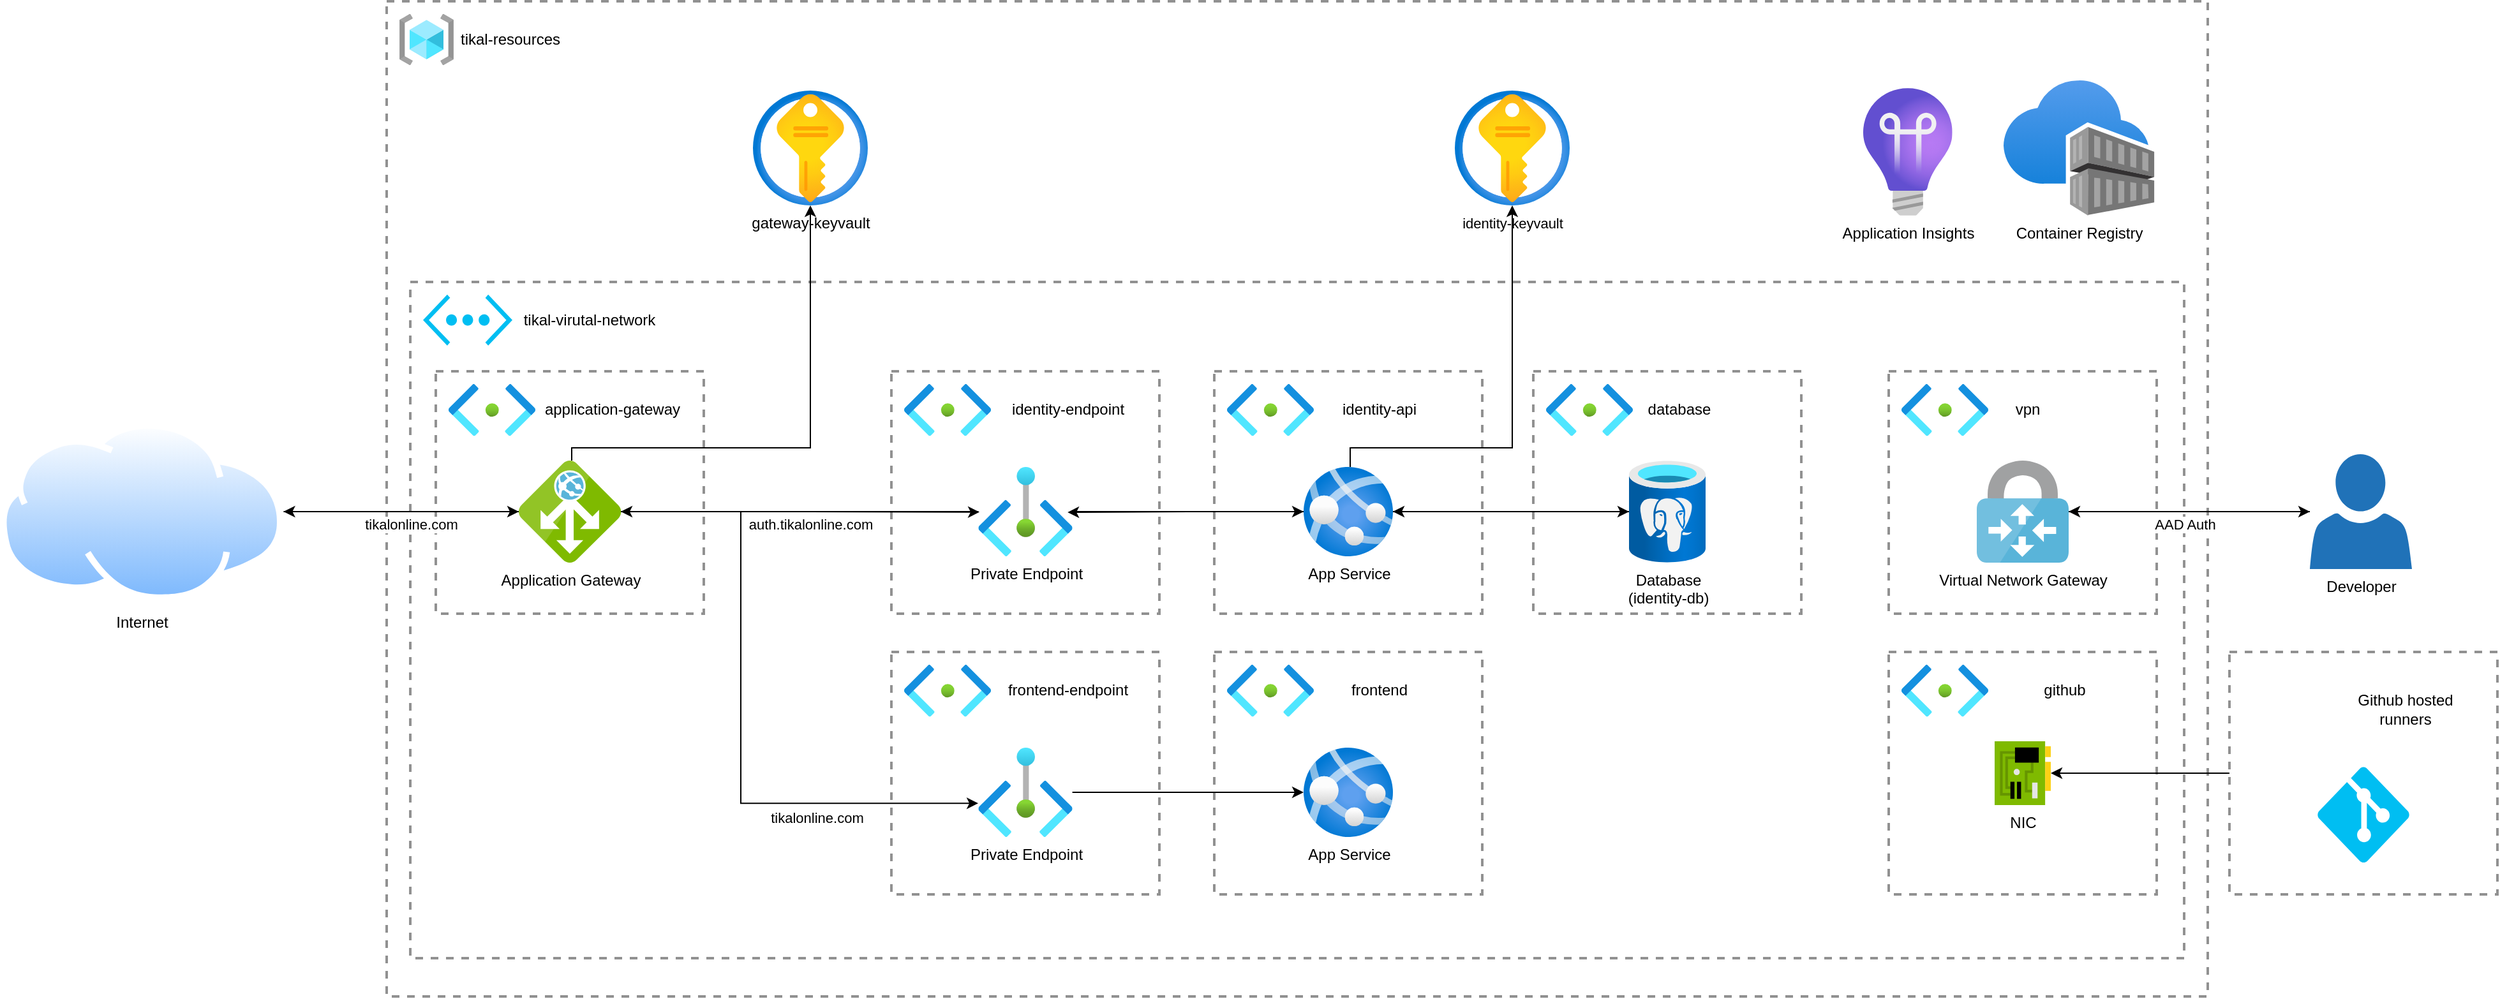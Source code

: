 <mxfile version="28.0.5">
  <diagram id="vuMTW8YQfYrDOJvJzxi7" name="Page-1">
    <mxGraphModel dx="4247" dy="2560" grid="1" gridSize="10" guides="1" tooltips="1" connect="1" arrows="1" fold="1" page="1" pageScale="1" pageWidth="827" pageHeight="1169" math="0" shadow="0">
      <root>
        <mxCell id="0" />
        <mxCell id="1" parent="0" />
        <mxCell id="km7Ys9WgueS3rmO2dscL-8" value="" style="fontStyle=0;verticalAlign=top;align=center;spacingTop=-2;fillColor=none;rounded=0;whiteSpace=wrap;html=1;strokeColor=#919191;strokeWidth=2;dashed=1;container=1;collapsible=0;expand=0;recursiveResize=0;" parent="1" vertex="1">
          <mxGeometry x="-827" y="-110" width="1427" height="780" as="geometry" />
        </mxCell>
        <mxCell id="km7Ys9WgueS3rmO2dscL-14" value="" style="fontStyle=0;verticalAlign=top;align=center;spacingTop=-2;fillColor=none;rounded=0;whiteSpace=wrap;html=1;strokeColor=#919191;strokeWidth=2;dashed=1;container=1;collapsible=0;expand=0;recursiveResize=0;" parent="km7Ys9WgueS3rmO2dscL-8" vertex="1">
          <mxGeometry x="18.5" y="220" width="1390" height="530" as="geometry" />
        </mxCell>
        <mxCell id="km7Ys9WgueS3rmO2dscL-20" value="tikal-virutal-network" style="text;html=1;align=center;verticalAlign=middle;whiteSpace=wrap;rounded=0;" parent="km7Ys9WgueS3rmO2dscL-14" vertex="1">
          <mxGeometry x="80" y="14.91" width="120" height="30" as="geometry" />
        </mxCell>
        <mxCell id="km7Ys9WgueS3rmO2dscL-22" value="" style="fontStyle=0;verticalAlign=top;align=center;spacingTop=-2;fillColor=none;rounded=0;whiteSpace=wrap;html=1;strokeColor=#919191;strokeWidth=2;dashed=1;container=1;collapsible=0;expand=0;recursiveResize=0;" parent="km7Ys9WgueS3rmO2dscL-14" vertex="1">
          <mxGeometry x="20" y="70" width="210" height="190" as="geometry" />
        </mxCell>
        <mxCell id="km7Ys9WgueS3rmO2dscL-18" value="" style="image;aspect=fixed;html=1;points=[];align=center;fontSize=12;image=img/lib/azure2/networking/Subnet.svg;" parent="km7Ys9WgueS3rmO2dscL-22" vertex="1">
          <mxGeometry x="10" y="10" width="68" height="40.72" as="geometry" />
        </mxCell>
        <mxCell id="km7Ys9WgueS3rmO2dscL-23" value="application-gateway" style="text;html=1;align=center;verticalAlign=middle;whiteSpace=wrap;rounded=0;" parent="km7Ys9WgueS3rmO2dscL-22" vertex="1">
          <mxGeometry x="78" y="15.36" width="120" height="30" as="geometry" />
        </mxCell>
        <mxCell id="km7Ys9WgueS3rmO2dscL-24" value="Application Gateway" style="image;sketch=0;aspect=fixed;html=1;points=[];align=center;fontSize=12;image=img/lib/mscae/Application_Gateway.svg;" parent="km7Ys9WgueS3rmO2dscL-22" vertex="1">
          <mxGeometry x="65" y="70" width="80" height="80" as="geometry" />
        </mxCell>
        <mxCell id="km7Ys9WgueS3rmO2dscL-3" value="" style="verticalLabelPosition=bottom;html=1;verticalAlign=top;align=center;strokeColor=none;fillColor=#00BEF2;shape=mxgraph.azure.virtual_network;pointerEvents=1;" parent="km7Ys9WgueS3rmO2dscL-14" vertex="1">
          <mxGeometry x="10" y="9.91" width="70" height="40" as="geometry" />
        </mxCell>
        <mxCell id="km7Ys9WgueS3rmO2dscL-35" value="" style="fontStyle=0;verticalAlign=top;align=center;spacingTop=-2;fillColor=none;rounded=0;whiteSpace=wrap;html=1;strokeColor=#919191;strokeWidth=2;dashed=1;container=1;collapsible=0;expand=0;recursiveResize=0;" parent="km7Ys9WgueS3rmO2dscL-14" vertex="1">
          <mxGeometry x="377" y="70" width="210" height="190" as="geometry" />
        </mxCell>
        <mxCell id="km7Ys9WgueS3rmO2dscL-36" value="" style="image;aspect=fixed;html=1;points=[];align=center;fontSize=12;image=img/lib/azure2/networking/Subnet.svg;" parent="km7Ys9WgueS3rmO2dscL-35" vertex="1">
          <mxGeometry x="10" y="10" width="68" height="40.72" as="geometry" />
        </mxCell>
        <mxCell id="km7Ys9WgueS3rmO2dscL-37" value="identity-endpoint" style="text;html=1;align=center;verticalAlign=middle;whiteSpace=wrap;rounded=0;" parent="km7Ys9WgueS3rmO2dscL-35" vertex="1">
          <mxGeometry x="78" y="15.36" width="120" height="30" as="geometry" />
        </mxCell>
        <mxCell id="km7Ys9WgueS3rmO2dscL-39" value="Private Endpoint" style="image;aspect=fixed;html=1;points=[];align=center;fontSize=12;image=img/lib/azure2/other/Private_Endpoints.svg;" parent="km7Ys9WgueS3rmO2dscL-35" vertex="1">
          <mxGeometry x="68.2" y="75" width="73.6" height="70" as="geometry" />
        </mxCell>
        <mxCell id="km7Ys9WgueS3rmO2dscL-41" style="edgeStyle=orthogonalEdgeStyle;rounded=0;orthogonalLoop=1;jettySize=auto;html=1;" parent="km7Ys9WgueS3rmO2dscL-14" source="km7Ys9WgueS3rmO2dscL-39" target="km7Ys9WgueS3rmO2dscL-24" edge="1">
          <mxGeometry relative="1" as="geometry" />
        </mxCell>
        <mxCell id="km7Ys9WgueS3rmO2dscL-42" style="edgeStyle=orthogonalEdgeStyle;rounded=0;orthogonalLoop=1;jettySize=auto;html=1;entryX=0.011;entryY=0.505;entryDx=0;entryDy=0;entryPerimeter=0;" parent="km7Ys9WgueS3rmO2dscL-14" source="km7Ys9WgueS3rmO2dscL-24" target="km7Ys9WgueS3rmO2dscL-39" edge="1">
          <mxGeometry relative="1" as="geometry" />
        </mxCell>
        <mxCell id="km7Ys9WgueS3rmO2dscL-44" value="auth.tikalonline.com" style="edgeLabel;html=1;align=center;verticalAlign=middle;resizable=0;points=[];" parent="km7Ys9WgueS3rmO2dscL-42" vertex="1" connectable="0">
          <mxGeometry x="-0.059" y="-1" relative="1" as="geometry">
            <mxPoint x="16" y="9" as="offset" />
          </mxGeometry>
        </mxCell>
        <mxCell id="km7Ys9WgueS3rmO2dscL-53" value="" style="fontStyle=0;verticalAlign=top;align=center;spacingTop=-2;fillColor=none;rounded=0;whiteSpace=wrap;html=1;strokeColor=#919191;strokeWidth=2;dashed=1;container=1;collapsible=0;expand=0;recursiveResize=0;" parent="km7Ys9WgueS3rmO2dscL-14" vertex="1">
          <mxGeometry x="880" y="70" width="210" height="190" as="geometry" />
        </mxCell>
        <mxCell id="km7Ys9WgueS3rmO2dscL-54" value="" style="image;aspect=fixed;html=1;points=[];align=center;fontSize=12;image=img/lib/azure2/networking/Subnet.svg;" parent="km7Ys9WgueS3rmO2dscL-53" vertex="1">
          <mxGeometry x="10" y="10" width="68" height="40.72" as="geometry" />
        </mxCell>
        <mxCell id="km7Ys9WgueS3rmO2dscL-55" value="database" style="text;html=1;align=center;verticalAlign=middle;whiteSpace=wrap;rounded=0;" parent="km7Ys9WgueS3rmO2dscL-53" vertex="1">
          <mxGeometry x="78" y="15.36" width="72" height="30" as="geometry" />
        </mxCell>
        <mxCell id="km7Ys9WgueS3rmO2dscL-57" value="Database&lt;br&gt;(identity-db)" style="image;aspect=fixed;html=1;points=[];align=center;fontSize=12;image=img/lib/azure2/databases/Azure_Database_PostgreSQL_Server.svg;" parent="km7Ys9WgueS3rmO2dscL-53" vertex="1">
          <mxGeometry x="75" y="70" width="60" height="80" as="geometry" />
        </mxCell>
        <mxCell id="km7Ys9WgueS3rmO2dscL-46" value="" style="fontStyle=0;verticalAlign=top;align=center;spacingTop=-2;fillColor=none;rounded=0;whiteSpace=wrap;html=1;strokeColor=#919191;strokeWidth=2;dashed=1;container=1;collapsible=0;expand=0;recursiveResize=0;" parent="km7Ys9WgueS3rmO2dscL-14" vertex="1">
          <mxGeometry x="630" y="70" width="210" height="190" as="geometry" />
        </mxCell>
        <mxCell id="km7Ys9WgueS3rmO2dscL-47" value="" style="image;aspect=fixed;html=1;points=[];align=center;fontSize=12;image=img/lib/azure2/networking/Subnet.svg;" parent="km7Ys9WgueS3rmO2dscL-46" vertex="1">
          <mxGeometry x="10" y="10" width="68" height="40.72" as="geometry" />
        </mxCell>
        <mxCell id="km7Ys9WgueS3rmO2dscL-48" value="identity-api" style="text;html=1;align=center;verticalAlign=middle;whiteSpace=wrap;rounded=0;" parent="km7Ys9WgueS3rmO2dscL-46" vertex="1">
          <mxGeometry x="78" y="15.36" width="102" height="30" as="geometry" />
        </mxCell>
        <mxCell id="km7Ys9WgueS3rmO2dscL-50" value="App Service" style="image;aspect=fixed;html=1;points=[];align=center;fontSize=12;image=img/lib/azure2/containers/App_Services.svg;" parent="km7Ys9WgueS3rmO2dscL-46" vertex="1">
          <mxGeometry x="70" y="75" width="70" height="70" as="geometry" />
        </mxCell>
        <mxCell id="km7Ys9WgueS3rmO2dscL-51" style="edgeStyle=orthogonalEdgeStyle;rounded=0;orthogonalLoop=1;jettySize=auto;html=1;" parent="km7Ys9WgueS3rmO2dscL-14" source="km7Ys9WgueS3rmO2dscL-39" target="km7Ys9WgueS3rmO2dscL-50" edge="1">
          <mxGeometry relative="1" as="geometry" />
        </mxCell>
        <mxCell id="km7Ys9WgueS3rmO2dscL-52" style="edgeStyle=orthogonalEdgeStyle;rounded=0;orthogonalLoop=1;jettySize=auto;html=1;entryX=0.949;entryY=0.508;entryDx=0;entryDy=0;entryPerimeter=0;" parent="km7Ys9WgueS3rmO2dscL-14" source="km7Ys9WgueS3rmO2dscL-50" target="km7Ys9WgueS3rmO2dscL-39" edge="1">
          <mxGeometry relative="1" as="geometry" />
        </mxCell>
        <mxCell id="km7Ys9WgueS3rmO2dscL-59" style="edgeStyle=orthogonalEdgeStyle;rounded=0;orthogonalLoop=1;jettySize=auto;html=1;" parent="km7Ys9WgueS3rmO2dscL-14" source="km7Ys9WgueS3rmO2dscL-57" target="km7Ys9WgueS3rmO2dscL-50" edge="1">
          <mxGeometry relative="1" as="geometry" />
        </mxCell>
        <mxCell id="km7Ys9WgueS3rmO2dscL-60" style="edgeStyle=orthogonalEdgeStyle;rounded=0;orthogonalLoop=1;jettySize=auto;html=1;" parent="km7Ys9WgueS3rmO2dscL-14" source="km7Ys9WgueS3rmO2dscL-50" target="km7Ys9WgueS3rmO2dscL-57" edge="1">
          <mxGeometry relative="1" as="geometry" />
        </mxCell>
        <mxCell id="km7Ys9WgueS3rmO2dscL-106" value="" style="fontStyle=0;verticalAlign=top;align=center;spacingTop=-2;fillColor=none;rounded=0;whiteSpace=wrap;html=1;strokeColor=#919191;strokeWidth=2;dashed=1;container=1;collapsible=0;expand=0;recursiveResize=0;" parent="km7Ys9WgueS3rmO2dscL-14" vertex="1">
          <mxGeometry x="1158.5" y="70" width="210" height="190" as="geometry" />
        </mxCell>
        <mxCell id="km7Ys9WgueS3rmO2dscL-107" value="" style="image;aspect=fixed;html=1;points=[];align=center;fontSize=12;image=img/lib/azure2/networking/Subnet.svg;" parent="km7Ys9WgueS3rmO2dscL-106" vertex="1">
          <mxGeometry x="10" y="10" width="68" height="40.72" as="geometry" />
        </mxCell>
        <mxCell id="km7Ys9WgueS3rmO2dscL-108" value="vpn" style="text;html=1;align=center;verticalAlign=middle;whiteSpace=wrap;rounded=0;" parent="km7Ys9WgueS3rmO2dscL-106" vertex="1">
          <mxGeometry x="78" y="15.36" width="62" height="30" as="geometry" />
        </mxCell>
        <mxCell id="km7Ys9WgueS3rmO2dscL-110" value="Virtual Network Gateway" style="image;sketch=0;aspect=fixed;html=1;points=[];align=center;fontSize=12;image=img/lib/mscae/VPN_Gateway.svg;" parent="km7Ys9WgueS3rmO2dscL-106" vertex="1">
          <mxGeometry x="69" y="70" width="72" height="80" as="geometry" />
        </mxCell>
        <mxCell id="emyZNhw_G-kgf3Ue0za7-2" value="" style="fontStyle=0;verticalAlign=top;align=center;spacingTop=-2;fillColor=none;rounded=0;whiteSpace=wrap;html=1;strokeColor=#919191;strokeWidth=2;dashed=1;container=1;collapsible=0;expand=0;recursiveResize=0;" vertex="1" parent="km7Ys9WgueS3rmO2dscL-14">
          <mxGeometry x="377" y="290" width="210" height="190" as="geometry" />
        </mxCell>
        <mxCell id="emyZNhw_G-kgf3Ue0za7-3" value="" style="image;aspect=fixed;html=1;points=[];align=center;fontSize=12;image=img/lib/azure2/networking/Subnet.svg;" vertex="1" parent="emyZNhw_G-kgf3Ue0za7-2">
          <mxGeometry x="10" y="10" width="68" height="40.72" as="geometry" />
        </mxCell>
        <mxCell id="emyZNhw_G-kgf3Ue0za7-4" value="frontend-endpoint" style="text;html=1;align=center;verticalAlign=middle;whiteSpace=wrap;rounded=0;" vertex="1" parent="emyZNhw_G-kgf3Ue0za7-2">
          <mxGeometry x="78" y="15.36" width="120" height="30" as="geometry" />
        </mxCell>
        <mxCell id="emyZNhw_G-kgf3Ue0za7-5" value="Private Endpoint" style="image;aspect=fixed;html=1;points=[];align=center;fontSize=12;image=img/lib/azure2/other/Private_Endpoints.svg;" vertex="1" parent="emyZNhw_G-kgf3Ue0za7-2">
          <mxGeometry x="68.2" y="75" width="73.6" height="70" as="geometry" />
        </mxCell>
        <mxCell id="emyZNhw_G-kgf3Ue0za7-6" value="" style="fontStyle=0;verticalAlign=top;align=center;spacingTop=-2;fillColor=none;rounded=0;whiteSpace=wrap;html=1;strokeColor=#919191;strokeWidth=2;dashed=1;container=1;collapsible=0;expand=0;recursiveResize=0;" vertex="1" parent="km7Ys9WgueS3rmO2dscL-14">
          <mxGeometry x="630" y="290" width="210" height="190" as="geometry" />
        </mxCell>
        <mxCell id="emyZNhw_G-kgf3Ue0za7-7" value="" style="image;aspect=fixed;html=1;points=[];align=center;fontSize=12;image=img/lib/azure2/networking/Subnet.svg;" vertex="1" parent="emyZNhw_G-kgf3Ue0za7-6">
          <mxGeometry x="10" y="10" width="68" height="40.72" as="geometry" />
        </mxCell>
        <mxCell id="emyZNhw_G-kgf3Ue0za7-8" value="frontend" style="text;html=1;align=center;verticalAlign=middle;whiteSpace=wrap;rounded=0;" vertex="1" parent="emyZNhw_G-kgf3Ue0za7-6">
          <mxGeometry x="78" y="15.36" width="102" height="30" as="geometry" />
        </mxCell>
        <mxCell id="emyZNhw_G-kgf3Ue0za7-9" value="App Service" style="image;aspect=fixed;html=1;points=[];align=center;fontSize=12;image=img/lib/azure2/containers/App_Services.svg;" vertex="1" parent="emyZNhw_G-kgf3Ue0za7-6">
          <mxGeometry x="70" y="75" width="70" height="70" as="geometry" />
        </mxCell>
        <mxCell id="emyZNhw_G-kgf3Ue0za7-10" style="edgeStyle=orthogonalEdgeStyle;rounded=0;orthogonalLoop=1;jettySize=auto;html=1;entryX=-0.002;entryY=0.623;entryDx=0;entryDy=0;entryPerimeter=0;" edge="1" parent="km7Ys9WgueS3rmO2dscL-14">
          <mxGeometry relative="1" as="geometry">
            <mxPoint x="165" y="180.0" as="sourcePoint" />
            <mxPoint x="445.053" y="408.61" as="targetPoint" />
            <Array as="points">
              <mxPoint x="259" y="180" />
              <mxPoint x="259" y="409" />
            </Array>
          </mxGeometry>
        </mxCell>
        <mxCell id="emyZNhw_G-kgf3Ue0za7-11" value="&lt;div&gt;tikalonline.com&lt;/div&gt;" style="edgeLabel;html=1;align=center;verticalAlign=middle;resizable=0;points=[];" vertex="1" connectable="0" parent="emyZNhw_G-kgf3Ue0za7-10">
          <mxGeometry x="0.388" y="1" relative="1" as="geometry">
            <mxPoint x="29" y="12" as="offset" />
          </mxGeometry>
        </mxCell>
        <mxCell id="emyZNhw_G-kgf3Ue0za7-12" style="edgeStyle=orthogonalEdgeStyle;rounded=0;orthogonalLoop=1;jettySize=auto;html=1;" edge="1" parent="km7Ys9WgueS3rmO2dscL-14" source="emyZNhw_G-kgf3Ue0za7-5" target="emyZNhw_G-kgf3Ue0za7-9">
          <mxGeometry relative="1" as="geometry" />
        </mxCell>
        <mxCell id="emyZNhw_G-kgf3Ue0za7-14" value="" style="fontStyle=0;verticalAlign=top;align=center;spacingTop=-2;fillColor=none;rounded=0;whiteSpace=wrap;html=1;strokeColor=#919191;strokeWidth=2;dashed=1;container=1;collapsible=0;expand=0;recursiveResize=0;" vertex="1" parent="km7Ys9WgueS3rmO2dscL-14">
          <mxGeometry x="1158.5" y="290" width="210" height="190" as="geometry" />
        </mxCell>
        <mxCell id="emyZNhw_G-kgf3Ue0za7-15" value="" style="image;aspect=fixed;html=1;points=[];align=center;fontSize=12;image=img/lib/azure2/networking/Subnet.svg;" vertex="1" parent="emyZNhw_G-kgf3Ue0za7-14">
          <mxGeometry x="10" y="10" width="68" height="40.72" as="geometry" />
        </mxCell>
        <mxCell id="emyZNhw_G-kgf3Ue0za7-16" value="github" style="text;html=1;align=center;verticalAlign=middle;whiteSpace=wrap;rounded=0;" vertex="1" parent="emyZNhw_G-kgf3Ue0za7-14">
          <mxGeometry x="78" y="15.36" width="120" height="30" as="geometry" />
        </mxCell>
        <mxCell id="emyZNhw_G-kgf3Ue0za7-20" value="NIC" style="image;sketch=0;aspect=fixed;html=1;points=[];align=center;fontSize=12;image=img/lib/mscae/NetworkInterfaceCard.svg;" vertex="1" parent="emyZNhw_G-kgf3Ue0za7-14">
          <mxGeometry x="83" y="70" width="44" height="50" as="geometry" />
        </mxCell>
        <mxCell id="km7Ys9WgueS3rmO2dscL-9" value="" style="image;aspect=fixed;html=1;points=[];align=center;fontSize=12;image=img/lib/azure2/general/Resource_Groups.svg;" parent="km7Ys9WgueS3rmO2dscL-8" vertex="1">
          <mxGeometry x="10" y="10" width="42.5" height="40" as="geometry" />
        </mxCell>
        <mxCell id="km7Ys9WgueS3rmO2dscL-19" value="tikal-resources" style="text;html=1;align=center;verticalAlign=middle;whiteSpace=wrap;rounded=0;" parent="km7Ys9WgueS3rmO2dscL-8" vertex="1">
          <mxGeometry x="52.5" y="15" width="87.5" height="30" as="geometry" />
        </mxCell>
        <mxCell id="km7Ys9WgueS3rmO2dscL-61" value="&lt;div align=&quot;center&quot;&gt;&lt;span&gt;gateway-keyvault&lt;/span&gt;&lt;/div&gt;" style="image;aspect=fixed;html=1;points=[];align=center;fontSize=12;image=img/lib/azure2/security/Key_Vaults.svg;" parent="km7Ys9WgueS3rmO2dscL-8" vertex="1">
          <mxGeometry x="287" y="70" width="90" height="90" as="geometry" />
        </mxCell>
        <mxCell id="km7Ys9WgueS3rmO2dscL-73" style="edgeStyle=orthogonalEdgeStyle;rounded=0;orthogonalLoop=1;jettySize=auto;html=1;jumpStyle=none;curved=0;" parent="km7Ys9WgueS3rmO2dscL-8" source="km7Ys9WgueS3rmO2dscL-24" target="km7Ys9WgueS3rmO2dscL-61" edge="1">
          <mxGeometry relative="1" as="geometry">
            <Array as="points">
              <mxPoint x="145" y="350" />
              <mxPoint x="332" y="350" />
            </Array>
          </mxGeometry>
        </mxCell>
        <mxCell id="km7Ys9WgueS3rmO2dscL-67" value="&lt;font style=&quot;font-size: 11px;&quot;&gt;identity-keyvault&lt;/font&gt;" style="image;aspect=fixed;html=1;points=[];align=center;fontSize=12;image=img/lib/azure2/security/Key_Vaults.svg;" parent="km7Ys9WgueS3rmO2dscL-8" vertex="1">
          <mxGeometry x="837" y="70" width="90" height="90" as="geometry" />
        </mxCell>
        <mxCell id="km7Ys9WgueS3rmO2dscL-74" style="edgeStyle=orthogonalEdgeStyle;rounded=0;orthogonalLoop=1;jettySize=auto;html=1;" parent="km7Ys9WgueS3rmO2dscL-8" source="km7Ys9WgueS3rmO2dscL-50" target="km7Ys9WgueS3rmO2dscL-67" edge="1">
          <mxGeometry relative="1" as="geometry">
            <Array as="points">
              <mxPoint x="755" y="350" />
              <mxPoint x="882" y="350" />
            </Array>
          </mxGeometry>
        </mxCell>
        <mxCell id="km7Ys9WgueS3rmO2dscL-77" value="Container Registry" style="image;aspect=fixed;html=1;points=[];align=center;fontSize=12;image=img/lib/azure2/containers/Container_Registries.svg;" parent="km7Ys9WgueS3rmO2dscL-8" vertex="1">
          <mxGeometry x="1267" y="62" width="118.16" height="106" as="geometry" />
        </mxCell>
        <mxCell id="km7Ys9WgueS3rmO2dscL-79" value="Application Insights" style="image;aspect=fixed;html=1;points=[];align=center;fontSize=12;image=img/lib/azure2/devops/Application_Insights.svg;" parent="km7Ys9WgueS3rmO2dscL-8" vertex="1">
          <mxGeometry x="1157" y="68" width="69.84" height="100" as="geometry" />
        </mxCell>
        <mxCell id="km7Ys9WgueS3rmO2dscL-27" style="edgeStyle=orthogonalEdgeStyle;rounded=0;orthogonalLoop=1;jettySize=auto;html=1;" parent="1" source="km7Ys9WgueS3rmO2dscL-25" target="km7Ys9WgueS3rmO2dscL-24" edge="1">
          <mxGeometry relative="1" as="geometry" />
        </mxCell>
        <mxCell id="km7Ys9WgueS3rmO2dscL-25" value="Internet" style="image;aspect=fixed;perimeter=ellipsePerimeter;html=1;align=center;shadow=0;dashed=0;spacingTop=3;image=img/lib/active_directory/internet_cloud.svg;" parent="1" vertex="1">
          <mxGeometry x="-1130" y="220" width="222.22" height="140" as="geometry" />
        </mxCell>
        <mxCell id="km7Ys9WgueS3rmO2dscL-28" style="edgeStyle=orthogonalEdgeStyle;rounded=0;orthogonalLoop=1;jettySize=auto;html=1;" parent="1" source="km7Ys9WgueS3rmO2dscL-24" target="km7Ys9WgueS3rmO2dscL-25" edge="1">
          <mxGeometry relative="1" as="geometry" />
        </mxCell>
        <mxCell id="km7Ys9WgueS3rmO2dscL-43" value="tikalonline.com" style="edgeLabel;html=1;align=center;verticalAlign=middle;resizable=0;points=[];" parent="km7Ys9WgueS3rmO2dscL-28" vertex="1" connectable="0">
          <mxGeometry x="0.167" relative="1" as="geometry">
            <mxPoint x="23" y="10" as="offset" />
          </mxGeometry>
        </mxCell>
        <mxCell id="km7Ys9WgueS3rmO2dscL-117" style="edgeStyle=orthogonalEdgeStyle;rounded=0;orthogonalLoop=1;jettySize=auto;html=1;" parent="1" source="km7Ys9WgueS3rmO2dscL-116" target="km7Ys9WgueS3rmO2dscL-110" edge="1">
          <mxGeometry relative="1" as="geometry" />
        </mxCell>
        <mxCell id="km7Ys9WgueS3rmO2dscL-116" value="Developer" style="sketch=0;pointerEvents=1;shadow=0;dashed=0;html=1;strokeColor=none;labelPosition=center;verticalLabelPosition=bottom;verticalAlign=top;outlineConnect=0;align=center;shape=mxgraph.office.users.user;fillColor=#2072B8;" parent="1" vertex="1">
          <mxGeometry x="680" y="245" width="80" height="90" as="geometry" />
        </mxCell>
        <mxCell id="km7Ys9WgueS3rmO2dscL-118" style="edgeStyle=orthogonalEdgeStyle;rounded=0;orthogonalLoop=1;jettySize=auto;html=1;" parent="1" source="km7Ys9WgueS3rmO2dscL-110" target="km7Ys9WgueS3rmO2dscL-116" edge="1">
          <mxGeometry relative="1" as="geometry" />
        </mxCell>
        <mxCell id="km7Ys9WgueS3rmO2dscL-119" value="AAD Auth" style="edgeLabel;html=1;align=center;verticalAlign=middle;resizable=0;points=[];" parent="km7Ys9WgueS3rmO2dscL-118" vertex="1" connectable="0">
          <mxGeometry x="-0.117" relative="1" as="geometry">
            <mxPoint x="7" y="10" as="offset" />
          </mxGeometry>
        </mxCell>
        <mxCell id="emyZNhw_G-kgf3Ue0za7-26" style="edgeStyle=orthogonalEdgeStyle;rounded=0;orthogonalLoop=1;jettySize=auto;html=1;" edge="1" parent="1" source="emyZNhw_G-kgf3Ue0za7-22" target="emyZNhw_G-kgf3Ue0za7-20">
          <mxGeometry relative="1" as="geometry" />
        </mxCell>
        <mxCell id="emyZNhw_G-kgf3Ue0za7-22" value="" style="fontStyle=0;verticalAlign=top;align=center;spacingTop=-2;fillColor=none;rounded=0;whiteSpace=wrap;html=1;strokeColor=#919191;strokeWidth=2;dashed=1;container=1;collapsible=0;expand=0;recursiveResize=0;" vertex="1" parent="1">
          <mxGeometry x="617" y="400" width="210" height="190" as="geometry" />
        </mxCell>
        <mxCell id="emyZNhw_G-kgf3Ue0za7-24" value="&lt;div&gt;Github hosted runners&lt;/div&gt;" style="text;html=1;align=center;verticalAlign=middle;whiteSpace=wrap;rounded=0;" vertex="1" parent="emyZNhw_G-kgf3Ue0za7-22">
          <mxGeometry x="78" y="30.36" width="120" height="30" as="geometry" />
        </mxCell>
        <mxCell id="emyZNhw_G-kgf3Ue0za7-21" value="" style="shape=image;html=1;verticalAlign=top;verticalLabelPosition=bottom;labelBackgroundColor=#ffffff;imageAspect=0;aspect=fixed;image=https://icons.diagrams.net/icon-cache1/Miu_Black_Social-2261/github-1223.svg" vertex="1" parent="emyZNhw_G-kgf3Ue0za7-22">
          <mxGeometry x="18" y="15.36" width="60" height="60" as="geometry" />
        </mxCell>
        <mxCell id="emyZNhw_G-kgf3Ue0za7-27" value="" style="verticalLabelPosition=bottom;html=1;verticalAlign=top;align=center;strokeColor=none;fillColor=#00BEF2;shape=mxgraph.azure.git_repository;" vertex="1" parent="emyZNhw_G-kgf3Ue0za7-22">
          <mxGeometry x="68.89" y="90" width="72.22" height="75" as="geometry" />
        </mxCell>
      </root>
    </mxGraphModel>
  </diagram>
</mxfile>
